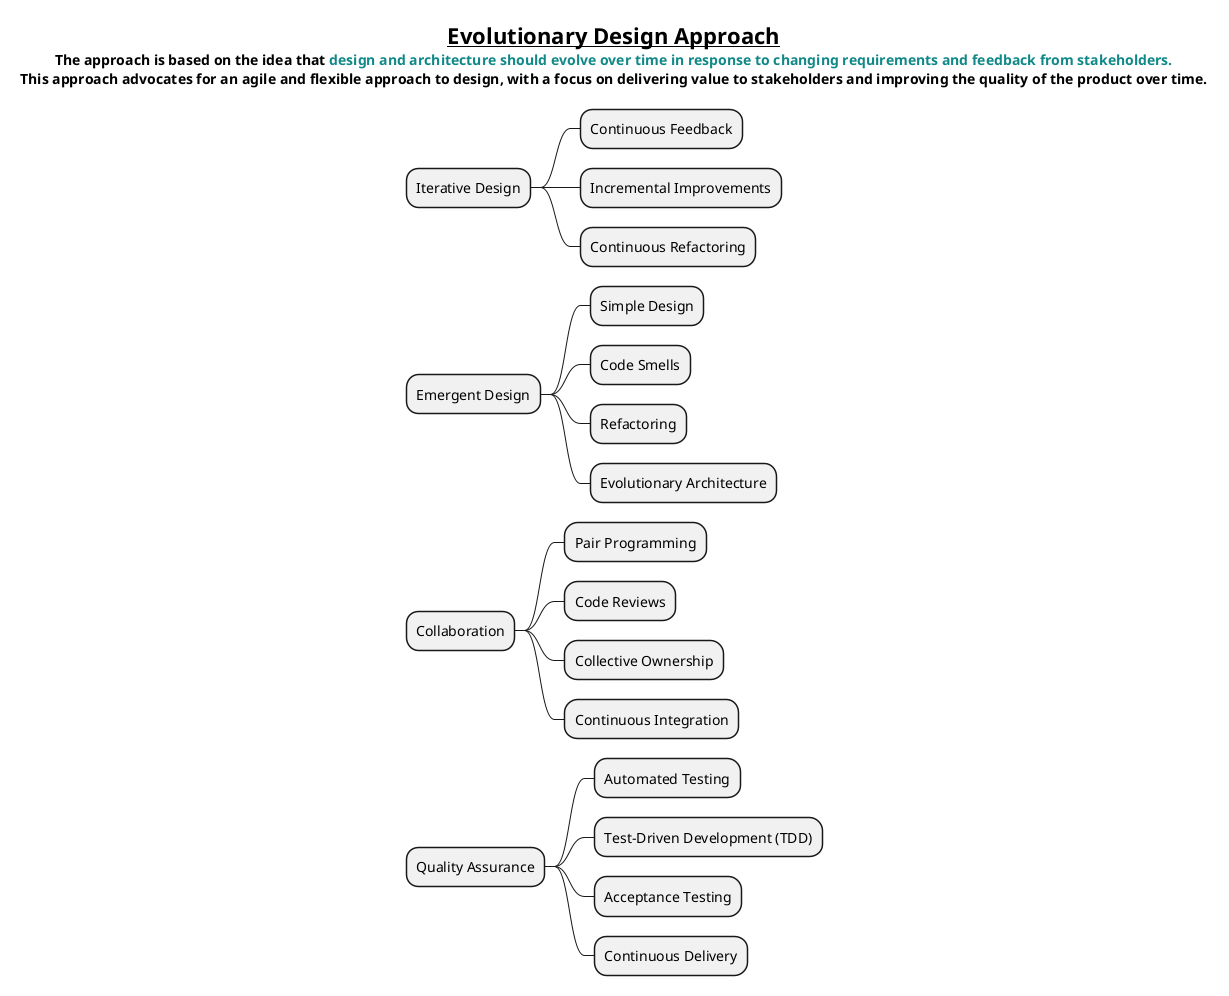 @startmindmap

title =__Evolutionary Design Approach__\nThe approach is based on the idea that <color #118888>**design and architecture should evolve over time in response to changing requirements and feedback from stakeholders.**</color>\nThis approach advocates for an agile and flexible approach to design, with a focus on delivering value to stakeholders and improving the quality of the product over time.

* Iterative Design
** Continuous Feedback
** Incremental Improvements
** Continuous Refactoring
* Emergent Design
** Simple Design
** Code Smells
** Refactoring
** Evolutionary Architecture
* Collaboration
** Pair Programming
** Code Reviews
** Collective Ownership
** Continuous Integration
* Quality Assurance
** Automated Testing
** Test-Driven Development (TDD)
** Acceptance Testing
** Continuous Delivery

@endmindmap
